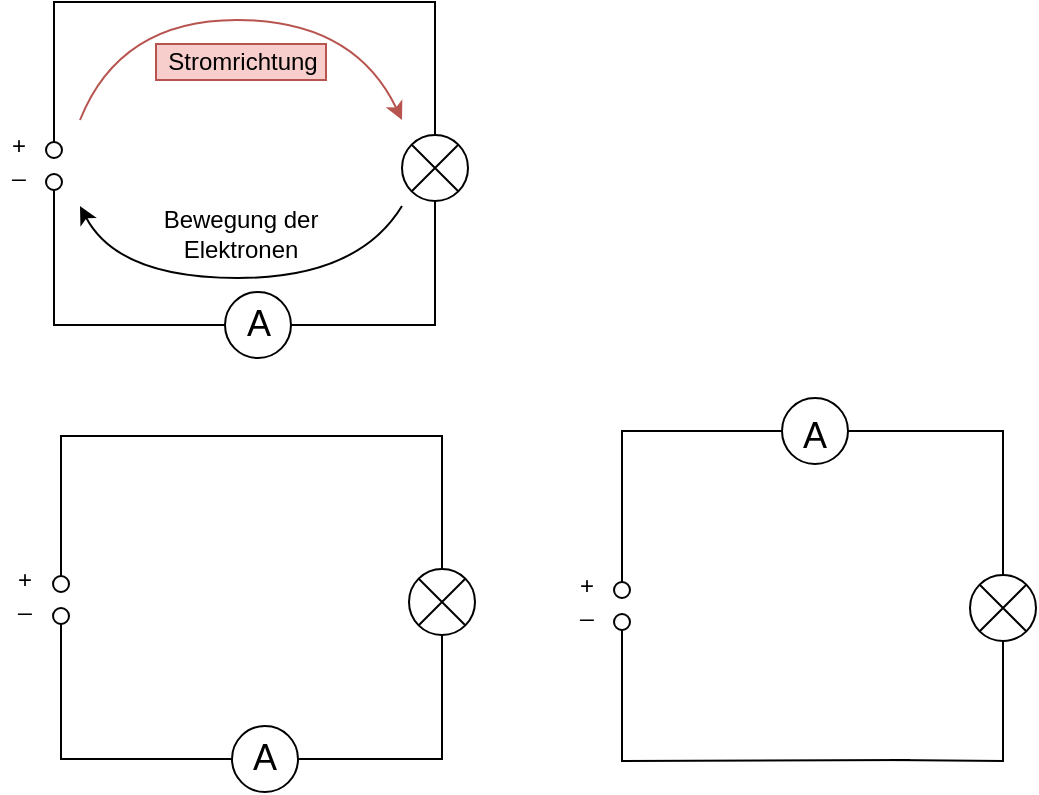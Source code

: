 <mxfile version="15.3.8" type="github">
  <diagram id="_OSGkWf5ZfzrCvisF-_i" name="Page-1">
    <mxGraphModel dx="946" dy="612" grid="0" gridSize="10" guides="1" tooltips="1" connect="1" arrows="1" fold="1" page="1" pageScale="1" pageWidth="827" pageHeight="1169" math="0" shadow="0">
      <root>
        <mxCell id="0" />
        <mxCell id="1" parent="0" />
        <mxCell id="4UwMtO0n7FMN03VbfYKP-14" style="edgeStyle=orthogonalEdgeStyle;rounded=0;orthogonalLoop=1;jettySize=auto;html=1;exitX=0.5;exitY=0;exitDx=0;exitDy=0;exitPerimeter=0;entryX=0.5;entryY=0;entryDx=0;entryDy=0;entryPerimeter=0;endArrow=none;endFill=0;" parent="1" source="4UwMtO0n7FMN03VbfYKP-2" target="4UwMtO0n7FMN03VbfYKP-13" edge="1">
          <mxGeometry relative="1" as="geometry">
            <Array as="points">
              <mxPoint x="240" y="169" />
              <mxPoint x="431" y="169" />
            </Array>
          </mxGeometry>
        </mxCell>
        <mxCell id="4UwMtO0n7FMN03VbfYKP-2" value="" style="verticalLabelPosition=bottom;verticalAlign=top;html=1;shape=mxgraph.flowchart.on-page_reference;" parent="1" vertex="1">
          <mxGeometry x="236" y="239" width="8" height="8" as="geometry" />
        </mxCell>
        <mxCell id="4UwMtO0n7FMN03VbfYKP-5" value="" style="verticalLabelPosition=bottom;verticalAlign=top;html=1;shape=mxgraph.flowchart.on-page_reference;" parent="1" vertex="1">
          <mxGeometry x="236" y="255" width="8" height="8" as="geometry" />
        </mxCell>
        <mxCell id="4UwMtO0n7FMN03VbfYKP-6" value="+" style="text;html=1;align=center;verticalAlign=middle;resizable=0;points=[];autosize=1;strokeColor=none;" parent="1" vertex="1">
          <mxGeometry x="213" y="232" width="17" height="18" as="geometry" />
        </mxCell>
        <mxCell id="4UwMtO0n7FMN03VbfYKP-7" value="_" style="text;html=1;align=center;verticalAlign=middle;resizable=0;points=[];autosize=1;strokeColor=none;" parent="1" vertex="1">
          <mxGeometry x="213" y="243" width="17" height="18" as="geometry" />
        </mxCell>
        <mxCell id="4UwMtO0n7FMN03VbfYKP-13" value="" style="verticalLabelPosition=bottom;shadow=0;dashed=0;align=center;html=1;verticalAlign=top;shape=mxgraph.electrical.abstract.multiplier;" parent="1" vertex="1">
          <mxGeometry x="414" y="235.5" width="33" height="33" as="geometry" />
        </mxCell>
        <mxCell id="4UwMtO0n7FMN03VbfYKP-16" style="edgeStyle=orthogonalEdgeStyle;rounded=0;orthogonalLoop=1;jettySize=auto;html=1;entryX=0.5;entryY=1;entryDx=0;entryDy=0;entryPerimeter=0;endArrow=none;endFill=0;exitX=1;exitY=0.5;exitDx=0;exitDy=0;exitPerimeter=0;" parent="1" source="4UwMtO0n7FMN03VbfYKP-18" target="4UwMtO0n7FMN03VbfYKP-13" edge="1">
          <mxGeometry relative="1" as="geometry">
            <mxPoint x="341" y="328" as="sourcePoint" />
          </mxGeometry>
        </mxCell>
        <mxCell id="4UwMtO0n7FMN03VbfYKP-17" value="&lt;font style=&quot;font-size: 18px&quot;&gt;A&lt;/font&gt;" style="text;html=1;align=center;verticalAlign=middle;resizable=0;points=[];autosize=1;strokeColor=none;" parent="1" vertex="1">
          <mxGeometry x="330.996" y="320.498" width="22" height="20" as="geometry" />
        </mxCell>
        <mxCell id="4UwMtO0n7FMN03VbfYKP-19" style="edgeStyle=orthogonalEdgeStyle;rounded=0;orthogonalLoop=1;jettySize=auto;html=1;exitX=0;exitY=0.5;exitDx=0;exitDy=0;exitPerimeter=0;entryX=0.5;entryY=1;entryDx=0;entryDy=0;entryPerimeter=0;endArrow=none;endFill=0;" parent="1" source="4UwMtO0n7FMN03VbfYKP-18" target="4UwMtO0n7FMN03VbfYKP-5" edge="1">
          <mxGeometry relative="1" as="geometry" />
        </mxCell>
        <mxCell id="4UwMtO0n7FMN03VbfYKP-18" value="" style="strokeWidth=1;html=1;shape=mxgraph.flowchart.start_2;whiteSpace=wrap;verticalAlign=top;fillColor=none;" parent="1" vertex="1">
          <mxGeometry x="325.5" y="314" width="33" height="33" as="geometry" />
        </mxCell>
        <mxCell id="4UwMtO0n7FMN03VbfYKP-22" value="" style="curved=1;endArrow=classic;html=1;fillColor=#f8cecc;strokeColor=#b85450;" parent="1" edge="1">
          <mxGeometry width="50" height="50" relative="1" as="geometry">
            <mxPoint x="253" y="228" as="sourcePoint" />
            <mxPoint x="414" y="228" as="targetPoint" />
            <Array as="points">
              <mxPoint x="273" y="178" />
              <mxPoint x="390" y="178" />
            </Array>
          </mxGeometry>
        </mxCell>
        <mxCell id="4UwMtO0n7FMN03VbfYKP-23" value="Stromrichtung" style="text;html=1;align=center;verticalAlign=middle;resizable=0;points=[];autosize=1;strokeColor=#b85450;fillColor=#f8cecc;" parent="1" vertex="1">
          <mxGeometry x="291" y="190" width="85" height="18" as="geometry" />
        </mxCell>
        <mxCell id="4UwMtO0n7FMN03VbfYKP-24" value="" style="curved=1;endArrow=none;html=1;startArrow=classic;startFill=1;endFill=0;" parent="1" edge="1">
          <mxGeometry width="50" height="50" relative="1" as="geometry">
            <mxPoint x="253" y="271" as="sourcePoint" />
            <mxPoint x="414" y="271" as="targetPoint" />
            <Array as="points">
              <mxPoint x="272" y="307" />
              <mxPoint x="392" y="307" />
            </Array>
          </mxGeometry>
        </mxCell>
        <mxCell id="4UwMtO0n7FMN03VbfYKP-25" value="Bewegung der&lt;br&gt;Elektronen" style="text;html=1;align=center;verticalAlign=middle;resizable=0;points=[];autosize=1;strokeColor=none;" parent="1" vertex="1">
          <mxGeometry x="289" y="268.5" width="87" height="32" as="geometry" />
        </mxCell>
        <mxCell id="xdaP6Cbz6E9ql41jfGbt-1" style="edgeStyle=orthogonalEdgeStyle;rounded=0;orthogonalLoop=1;jettySize=auto;html=1;exitX=0.5;exitY=0;exitDx=0;exitDy=0;exitPerimeter=0;entryX=0.5;entryY=0;entryDx=0;entryDy=0;entryPerimeter=0;endArrow=none;endFill=0;" edge="1" parent="1" source="xdaP6Cbz6E9ql41jfGbt-2" target="xdaP6Cbz6E9ql41jfGbt-6">
          <mxGeometry relative="1" as="geometry">
            <Array as="points">
              <mxPoint x="243.5" y="386" />
              <mxPoint x="434.5" y="386" />
            </Array>
          </mxGeometry>
        </mxCell>
        <mxCell id="xdaP6Cbz6E9ql41jfGbt-2" value="" style="verticalLabelPosition=bottom;verticalAlign=top;html=1;shape=mxgraph.flowchart.on-page_reference;" vertex="1" parent="1">
          <mxGeometry x="239.5" y="456" width="8" height="8" as="geometry" />
        </mxCell>
        <mxCell id="xdaP6Cbz6E9ql41jfGbt-3" value="" style="verticalLabelPosition=bottom;verticalAlign=top;html=1;shape=mxgraph.flowchart.on-page_reference;" vertex="1" parent="1">
          <mxGeometry x="239.5" y="472" width="8" height="8" as="geometry" />
        </mxCell>
        <mxCell id="xdaP6Cbz6E9ql41jfGbt-4" value="+" style="text;html=1;align=center;verticalAlign=middle;resizable=0;points=[];autosize=1;strokeColor=none;" vertex="1" parent="1">
          <mxGeometry x="216.5" y="449" width="17" height="18" as="geometry" />
        </mxCell>
        <mxCell id="xdaP6Cbz6E9ql41jfGbt-5" value="_" style="text;html=1;align=center;verticalAlign=middle;resizable=0;points=[];autosize=1;strokeColor=none;" vertex="1" parent="1">
          <mxGeometry x="216.5" y="460" width="17" height="18" as="geometry" />
        </mxCell>
        <mxCell id="xdaP6Cbz6E9ql41jfGbt-6" value="" style="verticalLabelPosition=bottom;shadow=0;dashed=0;align=center;html=1;verticalAlign=top;shape=mxgraph.electrical.abstract.multiplier;" vertex="1" parent="1">
          <mxGeometry x="417.5" y="452.5" width="33" height="33" as="geometry" />
        </mxCell>
        <mxCell id="xdaP6Cbz6E9ql41jfGbt-7" style="edgeStyle=orthogonalEdgeStyle;rounded=0;orthogonalLoop=1;jettySize=auto;html=1;entryX=0.5;entryY=1;entryDx=0;entryDy=0;entryPerimeter=0;endArrow=none;endFill=0;exitX=1;exitY=0.5;exitDx=0;exitDy=0;exitPerimeter=0;" edge="1" parent="1" source="xdaP6Cbz6E9ql41jfGbt-10" target="xdaP6Cbz6E9ql41jfGbt-6">
          <mxGeometry relative="1" as="geometry">
            <mxPoint x="344.5" y="545" as="sourcePoint" />
          </mxGeometry>
        </mxCell>
        <mxCell id="xdaP6Cbz6E9ql41jfGbt-8" value="&lt;font style=&quot;font-size: 18px&quot;&gt;A&lt;/font&gt;" style="text;html=1;align=center;verticalAlign=middle;resizable=0;points=[];autosize=1;strokeColor=none;" vertex="1" parent="1">
          <mxGeometry x="334.496" y="537.497" width="22" height="20" as="geometry" />
        </mxCell>
        <mxCell id="xdaP6Cbz6E9ql41jfGbt-9" style="edgeStyle=orthogonalEdgeStyle;rounded=0;orthogonalLoop=1;jettySize=auto;html=1;exitX=0;exitY=0.5;exitDx=0;exitDy=0;exitPerimeter=0;entryX=0.5;entryY=1;entryDx=0;entryDy=0;entryPerimeter=0;endArrow=none;endFill=0;" edge="1" parent="1" source="xdaP6Cbz6E9ql41jfGbt-10" target="xdaP6Cbz6E9ql41jfGbt-3">
          <mxGeometry relative="1" as="geometry" />
        </mxCell>
        <mxCell id="xdaP6Cbz6E9ql41jfGbt-10" value="" style="strokeWidth=1;html=1;shape=mxgraph.flowchart.start_2;whiteSpace=wrap;verticalAlign=top;fillColor=none;" vertex="1" parent="1">
          <mxGeometry x="329" y="531" width="33" height="33" as="geometry" />
        </mxCell>
        <mxCell id="xdaP6Cbz6E9ql41jfGbt-36" value="" style="verticalLabelPosition=bottom;verticalAlign=top;html=1;shape=mxgraph.flowchart.on-page_reference;" vertex="1" parent="1">
          <mxGeometry x="520" y="459" width="8" height="8" as="geometry" />
        </mxCell>
        <mxCell id="xdaP6Cbz6E9ql41jfGbt-37" value="" style="verticalLabelPosition=bottom;verticalAlign=top;html=1;shape=mxgraph.flowchart.on-page_reference;" vertex="1" parent="1">
          <mxGeometry x="520" y="475" width="8" height="8" as="geometry" />
        </mxCell>
        <mxCell id="xdaP6Cbz6E9ql41jfGbt-38" value="+" style="text;html=1;align=center;verticalAlign=middle;resizable=0;points=[];autosize=1;strokeColor=none;" vertex="1" parent="1">
          <mxGeometry x="497" y="452" width="17" height="18" as="geometry" />
        </mxCell>
        <mxCell id="xdaP6Cbz6E9ql41jfGbt-39" value="_" style="text;html=1;align=center;verticalAlign=middle;resizable=0;points=[];autosize=1;strokeColor=none;" vertex="1" parent="1">
          <mxGeometry x="497" y="463" width="17" height="18" as="geometry" />
        </mxCell>
        <mxCell id="xdaP6Cbz6E9ql41jfGbt-40" value="" style="verticalLabelPosition=bottom;shadow=0;dashed=0;align=center;html=1;verticalAlign=top;shape=mxgraph.electrical.abstract.multiplier;" vertex="1" parent="1">
          <mxGeometry x="698" y="455.5" width="33" height="33" as="geometry" />
        </mxCell>
        <mxCell id="xdaP6Cbz6E9ql41jfGbt-41" style="edgeStyle=orthogonalEdgeStyle;rounded=0;orthogonalLoop=1;jettySize=auto;html=1;entryX=0.5;entryY=1;entryDx=0;entryDy=0;entryPerimeter=0;endArrow=none;endFill=0;" edge="1" parent="1" target="xdaP6Cbz6E9ql41jfGbt-40">
          <mxGeometry x="497" y="389" as="geometry">
            <mxPoint x="658" y="548" as="sourcePoint" />
          </mxGeometry>
        </mxCell>
        <mxCell id="xdaP6Cbz6E9ql41jfGbt-42" value="&lt;font style=&quot;font-size: 18px&quot;&gt;A&lt;/font&gt;" style="text;html=1;align=center;verticalAlign=middle;resizable=0;points=[];autosize=1;strokeColor=none;" vertex="1" parent="1">
          <mxGeometry x="609.496" y="376.497" width="22" height="20" as="geometry" />
        </mxCell>
        <mxCell id="xdaP6Cbz6E9ql41jfGbt-43" style="edgeStyle=orthogonalEdgeStyle;rounded=0;orthogonalLoop=1;jettySize=auto;html=1;entryX=0.5;entryY=1;entryDx=0;entryDy=0;entryPerimeter=0;endArrow=none;endFill=0;" edge="1" parent="1" target="xdaP6Cbz6E9ql41jfGbt-37">
          <mxGeometry x="497" y="389" as="geometry">
            <mxPoint x="668" y="548" as="sourcePoint" />
          </mxGeometry>
        </mxCell>
        <mxCell id="xdaP6Cbz6E9ql41jfGbt-44" value="" style="strokeWidth=1;html=1;shape=mxgraph.flowchart.start_2;whiteSpace=wrap;verticalAlign=top;fillColor=none;" vertex="1" parent="1">
          <mxGeometry x="604" y="367" width="33" height="33" as="geometry" />
        </mxCell>
        <mxCell id="xdaP6Cbz6E9ql41jfGbt-47" style="edgeStyle=orthogonalEdgeStyle;rounded=0;orthogonalLoop=1;jettySize=auto;html=1;entryX=0.5;entryY=0;entryDx=0;entryDy=0;entryPerimeter=0;endArrow=none;endFill=0;exitX=0;exitY=0.5;exitDx=0;exitDy=0;exitPerimeter=0;" edge="1" parent="1" source="xdaP6Cbz6E9ql41jfGbt-44" target="xdaP6Cbz6E9ql41jfGbt-36">
          <mxGeometry relative="1" as="geometry">
            <mxPoint x="372" y="557.5" as="sourcePoint" />
            <mxPoint x="444" y="495.5" as="targetPoint" />
          </mxGeometry>
        </mxCell>
        <mxCell id="xdaP6Cbz6E9ql41jfGbt-48" style="edgeStyle=orthogonalEdgeStyle;rounded=0;orthogonalLoop=1;jettySize=auto;html=1;entryX=0.5;entryY=0;entryDx=0;entryDy=0;entryPerimeter=0;endArrow=none;endFill=0;exitX=1;exitY=0.5;exitDx=0;exitDy=0;exitPerimeter=0;" edge="1" parent="1" source="xdaP6Cbz6E9ql41jfGbt-44" target="xdaP6Cbz6E9ql41jfGbt-40">
          <mxGeometry relative="1" as="geometry">
            <mxPoint x="614" y="393.5" as="sourcePoint" />
            <mxPoint x="534" y="469" as="targetPoint" />
          </mxGeometry>
        </mxCell>
      </root>
    </mxGraphModel>
  </diagram>
</mxfile>
